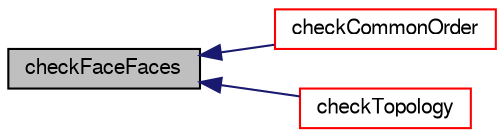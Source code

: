digraph "checkFaceFaces"
{
  bgcolor="transparent";
  edge [fontname="FreeSans",fontsize="10",labelfontname="FreeSans",labelfontsize="10"];
  node [fontname="FreeSans",fontsize="10",shape=record];
  rankdir="LR";
  Node47300 [label="checkFaceFaces",height=0.2,width=0.4,color="black", fillcolor="grey75", style="filled", fontcolor="black"];
  Node47300 -> Node47301 [dir="back",color="midnightblue",fontsize="10",style="solid",fontname="FreeSans"];
  Node47301 [label="checkCommonOrder",height=0.2,width=0.4,color="red",URL="$a27530.html#a540f3675abed771df34a79a8998133d2",tooltip="Check that shared points are in consecutive order. "];
  Node47300 -> Node47306 [dir="back",color="midnightblue",fontsize="10",style="solid",fontname="FreeSans"];
  Node47306 [label="checkTopology",height=0.2,width=0.4,color="red",URL="$a27530.html#a51df3b09a3307ac82007a70b626d1b6d",tooltip="Check mesh topology for correctness. "];
}
